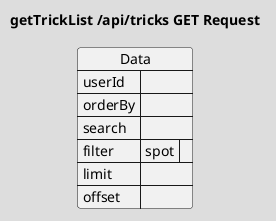 @startuml getTrickList-Request
!theme toy
title "getTrickList /api/tricks GET Request"

json Data {
    "userId": "",
    ' Points, ...
    "orderBy": "",
    "search": "",
    "filter": {
        ' For filtering, only one spot can be chosen to avoid confusion.
        ' All tricks landed atleast in that spot are retrived
        "spot": ""
    },
    "limit": "",
    "offset": ""
}
@enduml
@startuml getTrickList-Response
!theme toy
title "getTrickList /api/tricks GET Response"

json Data {
    "tricks": [
        {
            "trickId": "",
            "name": "",
            "points": "",
            "spots": [
                {
                    "spot": "",
                    "date": ""
                }
            ]
        }
    ]
}
@enduml
